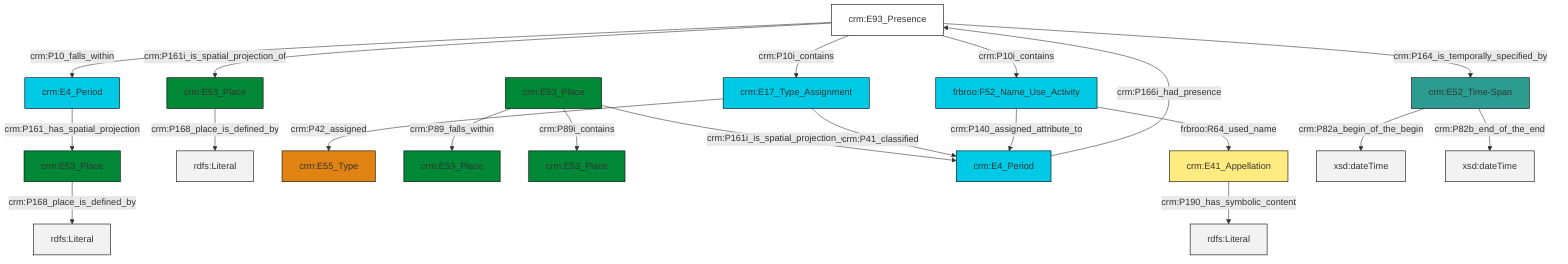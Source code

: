graph TD
classDef Literal fill:#f2f2f2,stroke:#000000;
classDef CRM_Entity fill:#FFFFFF,stroke:#000000;
classDef Temporal_Entity fill:#00C9E6, stroke:#000000;
classDef Type fill:#E18312, stroke:#000000;
classDef Time-Span fill:#2C9C91, stroke:#000000;
classDef Appellation fill:#FFEB7F, stroke:#000000;
classDef Place fill:#008836, stroke:#000000;
classDef Persistent_Item fill:#B266B2, stroke:#000000;
classDef Conceptual_Object fill:#FFD700, stroke:#000000;
classDef Physical_Thing fill:#D2B48C, stroke:#000000;
classDef Actor fill:#f58aad, stroke:#000000;
classDef PC_Classes fill:#4ce600, stroke:#000000;
classDef Multi fill:#cccccc,stroke:#000000;

2["crm:E93_Presence"]:::CRM_Entity -->|crm:P10_falls_within| 3["crm:E4_Period"]:::Temporal_Entity
4["crm:E53_Place"]:::Place -->|crm:P168_place_is_defined_by| 5[rdfs:Literal]:::Literal
0["crm:E41_Appellation"]:::Appellation -->|crm:P190_has_symbolic_content| 6[rdfs:Literal]:::Literal
14["crm:E53_Place"]:::Place -->|crm:P161i_is_spatial_projection_of| 15["crm:E4_Period"]:::Temporal_Entity
14["crm:E53_Place"]:::Place -->|crm:P89_falls_within| 9["crm:E53_Place"]:::Place
15["crm:E4_Period"]:::Temporal_Entity -->|crm:P166i_had_presence| 2["crm:E93_Presence"]:::CRM_Entity
20["crm:E17_Type_Assignment"]:::Temporal_Entity -->|crm:P41_classified| 15["crm:E4_Period"]:::Temporal_Entity
21["frbroo:F52_Name_Use_Activity"]:::Temporal_Entity -->|frbroo:R64_used_name| 0["crm:E41_Appellation"]:::Appellation
2["crm:E93_Presence"]:::CRM_Entity -->|crm:P10i_contains| 21["frbroo:F52_Name_Use_Activity"]:::Temporal_Entity
3["crm:E4_Period"]:::Temporal_Entity -->|crm:P161_has_spatial_projection| 18["crm:E53_Place"]:::Place
21["frbroo:F52_Name_Use_Activity"]:::Temporal_Entity -->|crm:P140_assigned_attribute_to| 15["crm:E4_Period"]:::Temporal_Entity
14["crm:E53_Place"]:::Place -->|crm:P89i_contains| 11["crm:E53_Place"]:::Place
16["crm:E52_Time-Span"]:::Time-Span -->|crm:P82a_begin_of_the_begin| 25[xsd:dateTime]:::Literal
2["crm:E93_Presence"]:::CRM_Entity -->|crm:P161i_is_spatial_projection_of| 4["crm:E53_Place"]:::Place
16["crm:E52_Time-Span"]:::Time-Span -->|crm:P82b_end_of_the_end| 26[xsd:dateTime]:::Literal
2["crm:E93_Presence"]:::CRM_Entity -->|crm:P164_is_temporally_specified_by| 16["crm:E52_Time-Span"]:::Time-Span
18["crm:E53_Place"]:::Place -->|crm:P168_place_is_defined_by| 29[rdfs:Literal]:::Literal
2["crm:E93_Presence"]:::CRM_Entity -->|crm:P10i_contains| 20["crm:E17_Type_Assignment"]:::Temporal_Entity
20["crm:E17_Type_Assignment"]:::Temporal_Entity -->|crm:P42_assigned| 7["crm:E55_Type"]:::Type